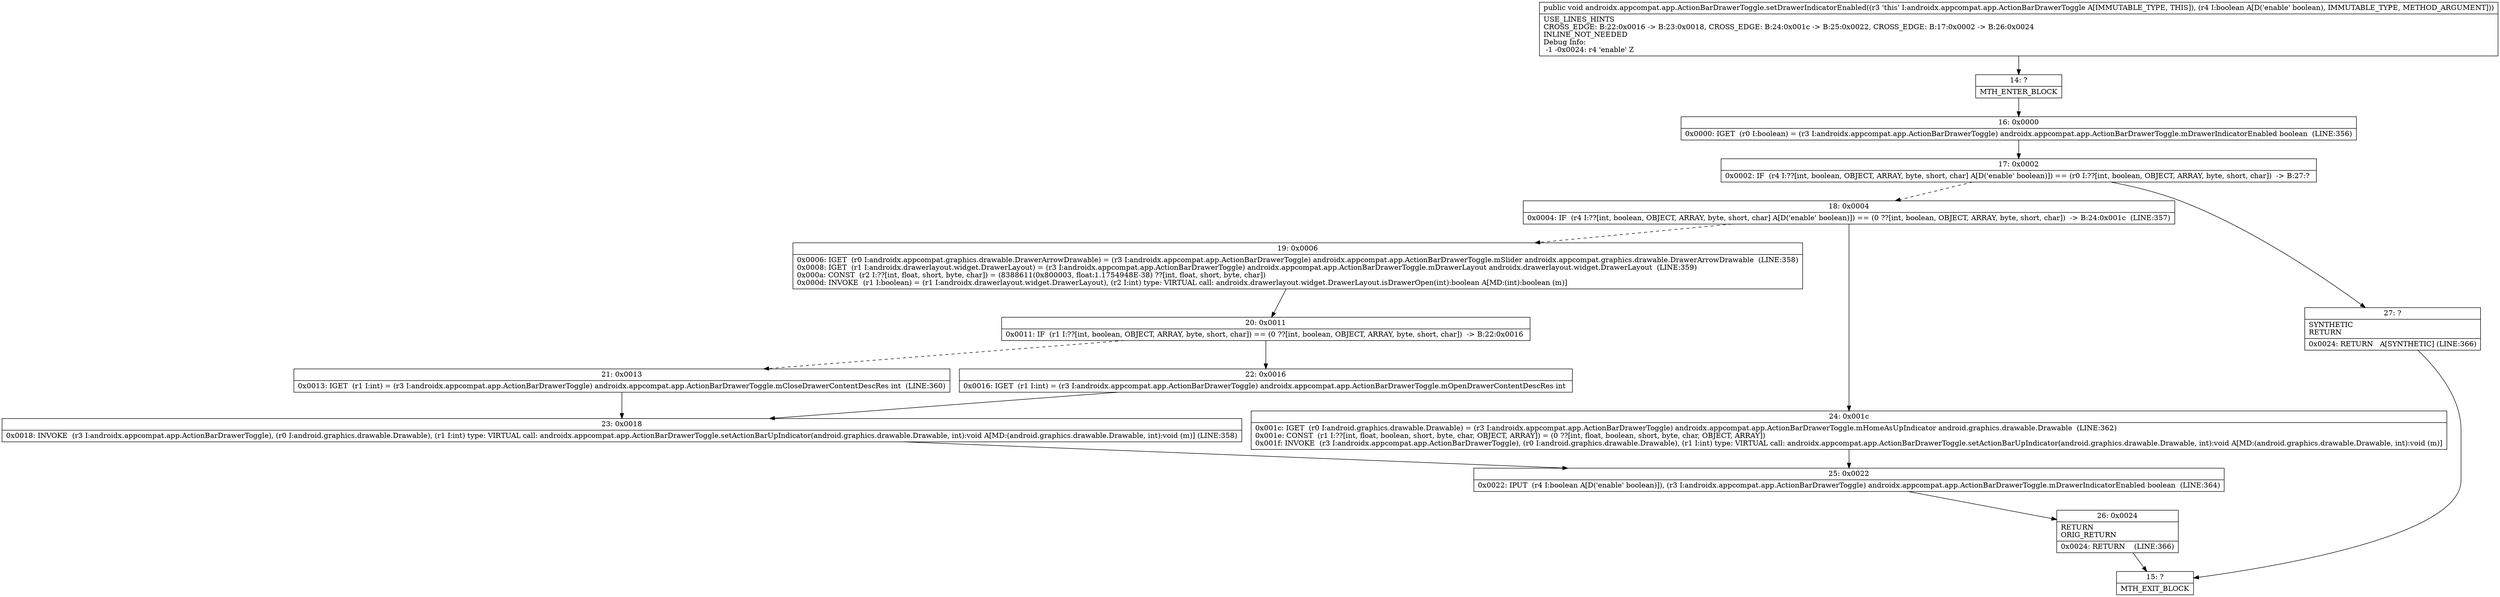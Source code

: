 digraph "CFG forandroidx.appcompat.app.ActionBarDrawerToggle.setDrawerIndicatorEnabled(Z)V" {
Node_14 [shape=record,label="{14\:\ ?|MTH_ENTER_BLOCK\l}"];
Node_16 [shape=record,label="{16\:\ 0x0000|0x0000: IGET  (r0 I:boolean) = (r3 I:androidx.appcompat.app.ActionBarDrawerToggle) androidx.appcompat.app.ActionBarDrawerToggle.mDrawerIndicatorEnabled boolean  (LINE:356)\l}"];
Node_17 [shape=record,label="{17\:\ 0x0002|0x0002: IF  (r4 I:??[int, boolean, OBJECT, ARRAY, byte, short, char] A[D('enable' boolean)]) == (r0 I:??[int, boolean, OBJECT, ARRAY, byte, short, char])  \-\> B:27:? \l}"];
Node_18 [shape=record,label="{18\:\ 0x0004|0x0004: IF  (r4 I:??[int, boolean, OBJECT, ARRAY, byte, short, char] A[D('enable' boolean)]) == (0 ??[int, boolean, OBJECT, ARRAY, byte, short, char])  \-\> B:24:0x001c  (LINE:357)\l}"];
Node_19 [shape=record,label="{19\:\ 0x0006|0x0006: IGET  (r0 I:androidx.appcompat.graphics.drawable.DrawerArrowDrawable) = (r3 I:androidx.appcompat.app.ActionBarDrawerToggle) androidx.appcompat.app.ActionBarDrawerToggle.mSlider androidx.appcompat.graphics.drawable.DrawerArrowDrawable  (LINE:358)\l0x0008: IGET  (r1 I:androidx.drawerlayout.widget.DrawerLayout) = (r3 I:androidx.appcompat.app.ActionBarDrawerToggle) androidx.appcompat.app.ActionBarDrawerToggle.mDrawerLayout androidx.drawerlayout.widget.DrawerLayout  (LINE:359)\l0x000a: CONST  (r2 I:??[int, float, short, byte, char]) = (8388611(0x800003, float:1.1754948E\-38) ??[int, float, short, byte, char]) \l0x000d: INVOKE  (r1 I:boolean) = (r1 I:androidx.drawerlayout.widget.DrawerLayout), (r2 I:int) type: VIRTUAL call: androidx.drawerlayout.widget.DrawerLayout.isDrawerOpen(int):boolean A[MD:(int):boolean (m)]\l}"];
Node_20 [shape=record,label="{20\:\ 0x0011|0x0011: IF  (r1 I:??[int, boolean, OBJECT, ARRAY, byte, short, char]) == (0 ??[int, boolean, OBJECT, ARRAY, byte, short, char])  \-\> B:22:0x0016 \l}"];
Node_21 [shape=record,label="{21\:\ 0x0013|0x0013: IGET  (r1 I:int) = (r3 I:androidx.appcompat.app.ActionBarDrawerToggle) androidx.appcompat.app.ActionBarDrawerToggle.mCloseDrawerContentDescRes int  (LINE:360)\l}"];
Node_23 [shape=record,label="{23\:\ 0x0018|0x0018: INVOKE  (r3 I:androidx.appcompat.app.ActionBarDrawerToggle), (r0 I:android.graphics.drawable.Drawable), (r1 I:int) type: VIRTUAL call: androidx.appcompat.app.ActionBarDrawerToggle.setActionBarUpIndicator(android.graphics.drawable.Drawable, int):void A[MD:(android.graphics.drawable.Drawable, int):void (m)] (LINE:358)\l}"];
Node_25 [shape=record,label="{25\:\ 0x0022|0x0022: IPUT  (r4 I:boolean A[D('enable' boolean)]), (r3 I:androidx.appcompat.app.ActionBarDrawerToggle) androidx.appcompat.app.ActionBarDrawerToggle.mDrawerIndicatorEnabled boolean  (LINE:364)\l}"];
Node_26 [shape=record,label="{26\:\ 0x0024|RETURN\lORIG_RETURN\l|0x0024: RETURN    (LINE:366)\l}"];
Node_15 [shape=record,label="{15\:\ ?|MTH_EXIT_BLOCK\l}"];
Node_22 [shape=record,label="{22\:\ 0x0016|0x0016: IGET  (r1 I:int) = (r3 I:androidx.appcompat.app.ActionBarDrawerToggle) androidx.appcompat.app.ActionBarDrawerToggle.mOpenDrawerContentDescRes int \l}"];
Node_24 [shape=record,label="{24\:\ 0x001c|0x001c: IGET  (r0 I:android.graphics.drawable.Drawable) = (r3 I:androidx.appcompat.app.ActionBarDrawerToggle) androidx.appcompat.app.ActionBarDrawerToggle.mHomeAsUpIndicator android.graphics.drawable.Drawable  (LINE:362)\l0x001e: CONST  (r1 I:??[int, float, boolean, short, byte, char, OBJECT, ARRAY]) = (0 ??[int, float, boolean, short, byte, char, OBJECT, ARRAY]) \l0x001f: INVOKE  (r3 I:androidx.appcompat.app.ActionBarDrawerToggle), (r0 I:android.graphics.drawable.Drawable), (r1 I:int) type: VIRTUAL call: androidx.appcompat.app.ActionBarDrawerToggle.setActionBarUpIndicator(android.graphics.drawable.Drawable, int):void A[MD:(android.graphics.drawable.Drawable, int):void (m)]\l}"];
Node_27 [shape=record,label="{27\:\ ?|SYNTHETIC\lRETURN\l|0x0024: RETURN   A[SYNTHETIC] (LINE:366)\l}"];
MethodNode[shape=record,label="{public void androidx.appcompat.app.ActionBarDrawerToggle.setDrawerIndicatorEnabled((r3 'this' I:androidx.appcompat.app.ActionBarDrawerToggle A[IMMUTABLE_TYPE, THIS]), (r4 I:boolean A[D('enable' boolean), IMMUTABLE_TYPE, METHOD_ARGUMENT]))  | USE_LINES_HINTS\lCROSS_EDGE: B:22:0x0016 \-\> B:23:0x0018, CROSS_EDGE: B:24:0x001c \-\> B:25:0x0022, CROSS_EDGE: B:17:0x0002 \-\> B:26:0x0024\lINLINE_NOT_NEEDED\lDebug Info:\l  \-1 \-0x0024: r4 'enable' Z\l}"];
MethodNode -> Node_14;Node_14 -> Node_16;
Node_16 -> Node_17;
Node_17 -> Node_18[style=dashed];
Node_17 -> Node_27;
Node_18 -> Node_19[style=dashed];
Node_18 -> Node_24;
Node_19 -> Node_20;
Node_20 -> Node_21[style=dashed];
Node_20 -> Node_22;
Node_21 -> Node_23;
Node_23 -> Node_25;
Node_25 -> Node_26;
Node_26 -> Node_15;
Node_22 -> Node_23;
Node_24 -> Node_25;
Node_27 -> Node_15;
}

